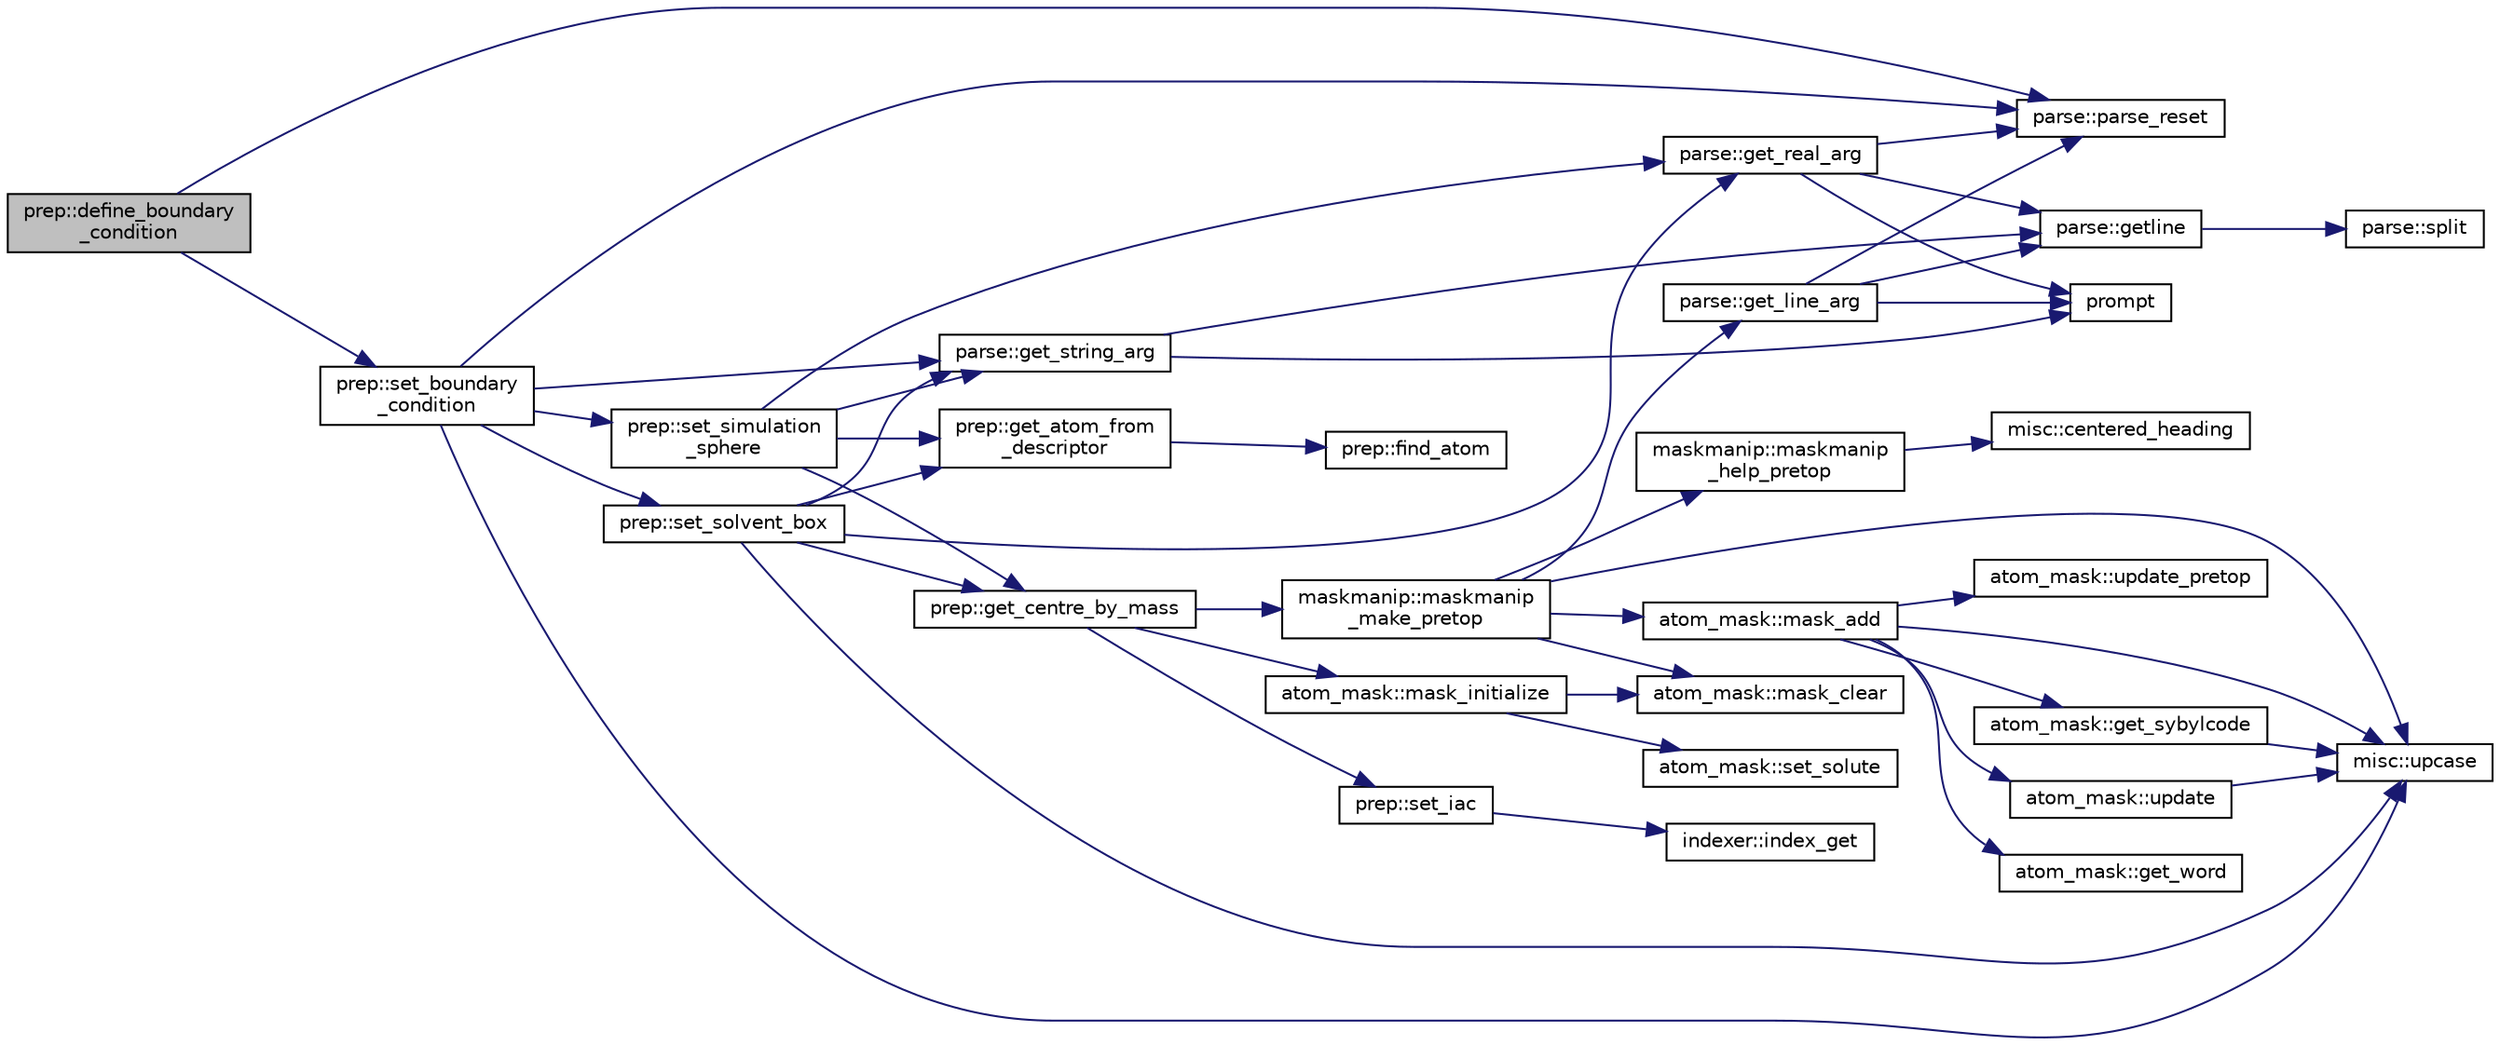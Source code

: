 digraph "prep::define_boundary_condition"
{
  edge [fontname="Helvetica",fontsize="10",labelfontname="Helvetica",labelfontsize="10"];
  node [fontname="Helvetica",fontsize="10",shape=record];
  rankdir="LR";
  Node1 [label="prep::define_boundary\l_condition",height=0.2,width=0.4,color="black", fillcolor="grey75", style="filled" fontcolor="black"];
  Node1 -> Node2 [color="midnightblue",fontsize="10",style="solid"];
  Node2 [label="parse::parse_reset",height=0.2,width=0.4,color="black", fillcolor="white", style="filled",URL="$classparse.html#ab0b0c4663024ac8a04d78628109e5215"];
  Node1 -> Node3 [color="midnightblue",fontsize="10",style="solid"];
  Node3 [label="prep::set_boundary\l_condition",height=0.2,width=0.4,color="black", fillcolor="white", style="filled",URL="$classprep.html#a6cb87d50fe4a6bf0ae27fe34d7316f5b"];
  Node3 -> Node4 [color="midnightblue",fontsize="10",style="solid"];
  Node4 [label="parse::get_string_arg",height=0.2,width=0.4,color="black", fillcolor="white", style="filled",URL="$classparse.html#a17fdf061a0ee443c4a80c24d8e3cd11f"];
  Node4 -> Node5 [color="midnightblue",fontsize="10",style="solid"];
  Node5 [label="parse::getline",height=0.2,width=0.4,color="black", fillcolor="white", style="filled",URL="$classparse.html#a362c49175b5f2d7f582dde6cb7b871af"];
  Node5 -> Node6 [color="midnightblue",fontsize="10",style="solid"];
  Node6 [label="parse::split",height=0.2,width=0.4,color="black", fillcolor="white", style="filled",URL="$classparse.html#a431f0c36309d6174287bde5e4d0e78e8"];
  Node4 -> Node7 [color="midnightblue",fontsize="10",style="solid"];
  Node7 [label="prompt",height=0.2,width=0.4,color="black", fillcolor="white", style="filled",URL="$qfep_8f90.html#a897ce0488192cf7f2a3ca4d41e5d73e3"];
  Node3 -> Node8 [color="midnightblue",fontsize="10",style="solid"];
  Node8 [label="misc::upcase",height=0.2,width=0.4,color="black", fillcolor="white", style="filled",URL="$classmisc.html#a3d25ef800766f590365955680ff3ba2c"];
  Node3 -> Node9 [color="midnightblue",fontsize="10",style="solid"];
  Node9 [label="prep::set_simulation\l_sphere",height=0.2,width=0.4,color="black", fillcolor="white", style="filled",URL="$classprep.html#a35f72f5ffad726d4d9f3f8405837b1a2"];
  Node9 -> Node4 [color="midnightblue",fontsize="10",style="solid"];
  Node9 -> Node10 [color="midnightblue",fontsize="10",style="solid"];
  Node10 [label="prep::get_atom_from\l_descriptor",height=0.2,width=0.4,color="black", fillcolor="white", style="filled",URL="$classprep.html#aa1417fc48a24a3fd294d10f9254a0a0c"];
  Node10 -> Node11 [color="midnightblue",fontsize="10",style="solid"];
  Node11 [label="prep::find_atom",height=0.2,width=0.4,color="black", fillcolor="white", style="filled",URL="$classprep.html#a65869d9a985447ee3e4a7fd579b55c0a"];
  Node9 -> Node12 [color="midnightblue",fontsize="10",style="solid"];
  Node12 [label="prep::get_centre_by_mass",height=0.2,width=0.4,color="black", fillcolor="white", style="filled",URL="$classprep.html#ac5cb1bd82cdabbd55089747c70946e9f"];
  Node12 -> Node13 [color="midnightblue",fontsize="10",style="solid"];
  Node13 [label="atom_mask::mask_initialize",height=0.2,width=0.4,color="black", fillcolor="white", style="filled",URL="$classatom__mask.html#a37135eea76c381c4aacee5cc9fbce046"];
  Node13 -> Node14 [color="midnightblue",fontsize="10",style="solid"];
  Node14 [label="atom_mask::mask_clear",height=0.2,width=0.4,color="black", fillcolor="white", style="filled",URL="$classatom__mask.html#aa33256b4eb2abd74f319e47e7f9c67b8"];
  Node13 -> Node15 [color="midnightblue",fontsize="10",style="solid"];
  Node15 [label="atom_mask::set_solute",height=0.2,width=0.4,color="black", fillcolor="white", style="filled",URL="$classatom__mask.html#a4d3aff857c97591b916a1ee064cb7cef"];
  Node12 -> Node16 [color="midnightblue",fontsize="10",style="solid"];
  Node16 [label="maskmanip::maskmanip\l_make_pretop",height=0.2,width=0.4,color="black", fillcolor="white", style="filled",URL="$classmaskmanip.html#aa7d710d064627916cae7417ab446621c"];
  Node16 -> Node17 [color="midnightblue",fontsize="10",style="solid"];
  Node17 [label="parse::get_line_arg",height=0.2,width=0.4,color="black", fillcolor="white", style="filled",URL="$classparse.html#a76068663dfa765e2a4d8e0f9bf4017a8"];
  Node17 -> Node5 [color="midnightblue",fontsize="10",style="solid"];
  Node17 -> Node2 [color="midnightblue",fontsize="10",style="solid"];
  Node17 -> Node7 [color="midnightblue",fontsize="10",style="solid"];
  Node16 -> Node18 [color="midnightblue",fontsize="10",style="solid"];
  Node18 [label="atom_mask::mask_add",height=0.2,width=0.4,color="black", fillcolor="white", style="filled",URL="$classatom__mask.html#ad0a7fae4495fbbde287b61adf5b41d62"];
  Node18 -> Node19 [color="midnightblue",fontsize="10",style="solid"];
  Node19 [label="atom_mask::get_sybylcode",height=0.2,width=0.4,color="black", fillcolor="white", style="filled",URL="$classatom__mask.html#a517aeb28af6ea93d97770ace5268b5ee"];
  Node19 -> Node8 [color="midnightblue",fontsize="10",style="solid"];
  Node18 -> Node20 [color="midnightblue",fontsize="10",style="solid"];
  Node20 [label="atom_mask::get_word",height=0.2,width=0.4,color="black", fillcolor="white", style="filled",URL="$classatom__mask.html#adfd3923e784e3ccdebf575c61257f0ea"];
  Node18 -> Node8 [color="midnightblue",fontsize="10",style="solid"];
  Node18 -> Node21 [color="midnightblue",fontsize="10",style="solid"];
  Node21 [label="atom_mask::update",height=0.2,width=0.4,color="black", fillcolor="white", style="filled",URL="$classatom__mask.html#a30b962d0b0f89f142ad386569bab3d42"];
  Node21 -> Node8 [color="midnightblue",fontsize="10",style="solid"];
  Node18 -> Node22 [color="midnightblue",fontsize="10",style="solid"];
  Node22 [label="atom_mask::update_pretop",height=0.2,width=0.4,color="black", fillcolor="white", style="filled",URL="$classatom__mask.html#ab6d589c395ac5883f6492a3bb59d61e7"];
  Node16 -> Node14 [color="midnightblue",fontsize="10",style="solid"];
  Node16 -> Node23 [color="midnightblue",fontsize="10",style="solid"];
  Node23 [label="maskmanip::maskmanip\l_help_pretop",height=0.2,width=0.4,color="black", fillcolor="white", style="filled",URL="$classmaskmanip.html#a5763e47ad08d36439f7f196960a00cf7"];
  Node23 -> Node24 [color="midnightblue",fontsize="10",style="solid"];
  Node24 [label="misc::centered_heading",height=0.2,width=0.4,color="black", fillcolor="white", style="filled",URL="$classmisc.html#ac616bbb70212f3216e099c51f3c217f9"];
  Node16 -> Node8 [color="midnightblue",fontsize="10",style="solid"];
  Node12 -> Node25 [color="midnightblue",fontsize="10",style="solid"];
  Node25 [label="prep::set_iac",height=0.2,width=0.4,color="black", fillcolor="white", style="filled",URL="$classprep.html#ac058180472b1eead5ada468b0ddb2a3b"];
  Node25 -> Node26 [color="midnightblue",fontsize="10",style="solid"];
  Node26 [label="indexer::index_get",height=0.2,width=0.4,color="black", fillcolor="white", style="filled",URL="$classindexer.html#a3b93040983a622421fa918a6af566c93"];
  Node9 -> Node27 [color="midnightblue",fontsize="10",style="solid"];
  Node27 [label="parse::get_real_arg",height=0.2,width=0.4,color="black", fillcolor="white", style="filled",URL="$classparse.html#a9941ab0c7c89dad4ed63753dda092274"];
  Node27 -> Node5 [color="midnightblue",fontsize="10",style="solid"];
  Node27 -> Node2 [color="midnightblue",fontsize="10",style="solid"];
  Node27 -> Node7 [color="midnightblue",fontsize="10",style="solid"];
  Node3 -> Node2 [color="midnightblue",fontsize="10",style="solid"];
  Node3 -> Node28 [color="midnightblue",fontsize="10",style="solid"];
  Node28 [label="prep::set_solvent_box",height=0.2,width=0.4,color="black", fillcolor="white", style="filled",URL="$classprep.html#a28767f39911fb26ba4be630e1b41c4e5"];
  Node28 -> Node4 [color="midnightblue",fontsize="10",style="solid"];
  Node28 -> Node8 [color="midnightblue",fontsize="10",style="solid"];
  Node28 -> Node10 [color="midnightblue",fontsize="10",style="solid"];
  Node28 -> Node12 [color="midnightblue",fontsize="10",style="solid"];
  Node28 -> Node27 [color="midnightblue",fontsize="10",style="solid"];
}
